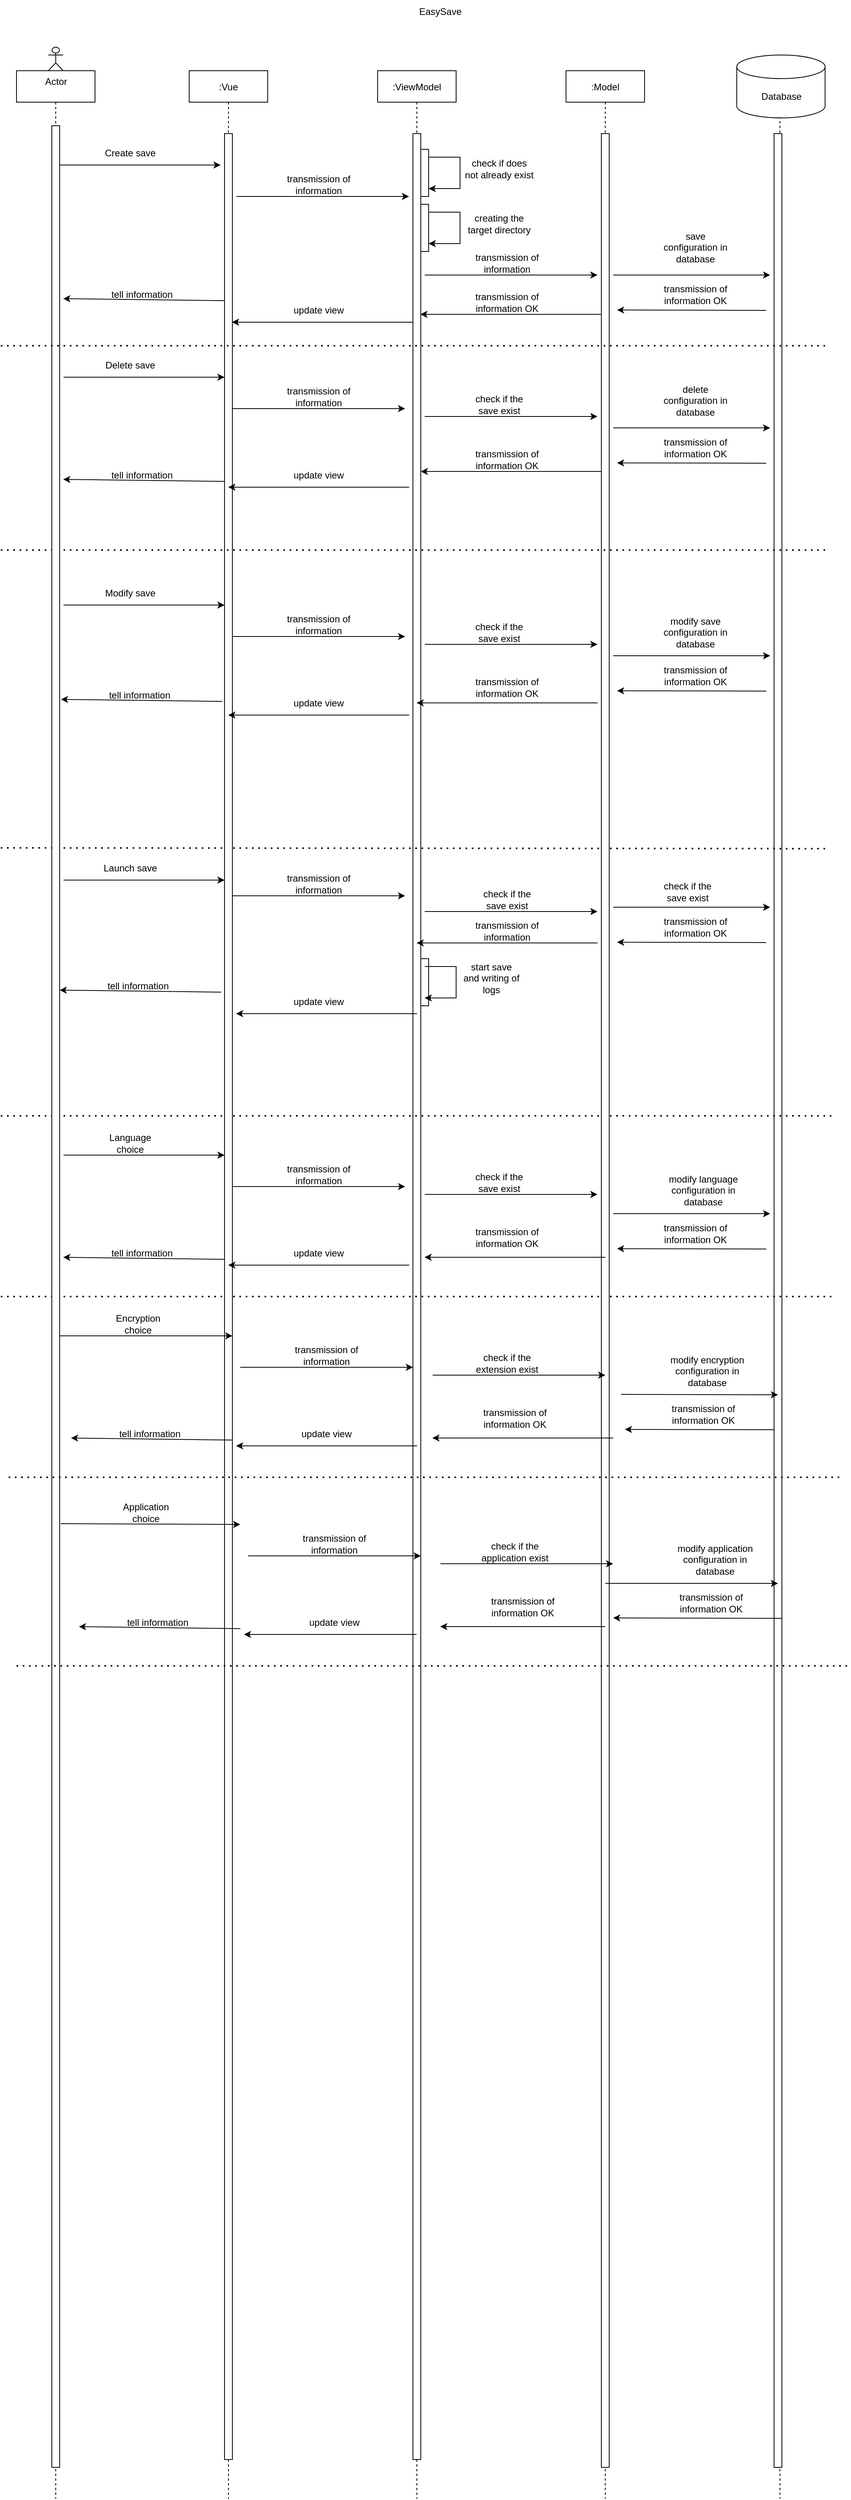 <mxfile version="20.8.20" type="device"><diagram id="kgpKYQtTHZ0yAKxKKP6v" name="Page-1"><mxGraphModel dx="1500" dy="786" grid="1" gridSize="10" guides="1" tooltips="1" connect="1" arrows="1" fold="1" page="1" pageScale="1" pageWidth="850" pageHeight="1100" math="0" shadow="0"><root><mxCell id="0"/><mxCell id="1" parent="0"/><mxCell id="Z0Hn2qun9wWRNrUqPYWH-11" value="Database" style="shape=umlLifeline;perimeter=lifelinePerimeter;container=1;collapsible=0;recursiveResize=0;rounded=0;shadow=0;strokeWidth=1;" parent="1" vertex="1"><mxGeometry x="1230" y="150" width="105" height="3090" as="geometry"/></mxCell><mxCell id="Z0Hn2qun9wWRNrUqPYWH-12" value="" style="points=[];perimeter=orthogonalPerimeter;rounded=0;shadow=0;strokeWidth=1;" parent="Z0Hn2qun9wWRNrUqPYWH-11" vertex="1"><mxGeometry x="45" y="80" width="10" height="2970" as="geometry"/></mxCell><mxCell id="Z0Hn2qun9wWRNrUqPYWH-18" value="" style="endArrow=classic;html=1;rounded=0;" parent="Z0Hn2qun9wWRNrUqPYWH-11" edge="1"><mxGeometry width="50" height="50" relative="1" as="geometry"><mxPoint x="35" y="305" as="sourcePoint"/><mxPoint x="-155" y="304.52" as="targetPoint"/></mxGeometry></mxCell><mxCell id="3nuBFxr9cyL0pnOWT2aG-1" value="" style="shape=umlLifeline;perimeter=lifelinePerimeter;container=0;collapsible=0;recursiveResize=0;rounded=0;shadow=0;strokeWidth=1;" parent="1" vertex="1"><mxGeometry x="310" y="150" width="100" height="3090" as="geometry"/></mxCell><mxCell id="3nuBFxr9cyL0pnOWT2aG-5" value=":ViewModel" style="shape=umlLifeline;perimeter=lifelinePerimeter;container=1;collapsible=0;recursiveResize=0;rounded=0;shadow=0;strokeWidth=1;" parent="1" vertex="1"><mxGeometry x="770" y="150" width="100" height="3090" as="geometry"/></mxCell><mxCell id="3nuBFxr9cyL0pnOWT2aG-6" value="" style="points=[];perimeter=orthogonalPerimeter;rounded=0;shadow=0;strokeWidth=1;" parent="3nuBFxr9cyL0pnOWT2aG-5" vertex="1"><mxGeometry x="45" y="80" width="10" height="2960" as="geometry"/></mxCell><mxCell id="XbtLSWXO-yl5TAppWpUB-16" value="" style="rounded=0;whiteSpace=wrap;html=1;" parent="3nuBFxr9cyL0pnOWT2aG-5" vertex="1"><mxGeometry x="55" y="100" width="10" height="60" as="geometry"/></mxCell><mxCell id="XbtLSWXO-yl5TAppWpUB-17" value="" style="endArrow=classic;html=1;rounded=0;" parent="3nuBFxr9cyL0pnOWT2aG-5" edge="1"><mxGeometry width="50" height="50" relative="1" as="geometry"><mxPoint x="65" y="110" as="sourcePoint"/><mxPoint x="65" y="150" as="targetPoint"/><Array as="points"><mxPoint x="105" y="110"/><mxPoint x="105" y="150"/></Array></mxGeometry></mxCell><mxCell id="XbtLSWXO-yl5TAppWpUB-52" value="" style="endArrow=classic;html=1;rounded=0;" parent="3nuBFxr9cyL0pnOWT2aG-5" edge="1"><mxGeometry width="50" height="50" relative="1" as="geometry"><mxPoint x="285.5" y="510" as="sourcePoint"/><mxPoint x="55" y="510" as="targetPoint"/></mxGeometry></mxCell><mxCell id="XbtLSWXO-yl5TAppWpUB-64" value="" style="rounded=0;whiteSpace=wrap;html=1;" parent="3nuBFxr9cyL0pnOWT2aG-5" vertex="1"><mxGeometry x="55" y="1130" width="10" height="60" as="geometry"/></mxCell><mxCell id="XbtLSWXO-yl5TAppWpUB-65" value="" style="endArrow=classic;html=1;rounded=0;" parent="3nuBFxr9cyL0pnOWT2aG-5" edge="1"><mxGeometry width="50" height="50" relative="1" as="geometry"><mxPoint x="60" y="1140" as="sourcePoint"/><mxPoint x="60" y="1180" as="targetPoint"/><Array as="points"><mxPoint x="100" y="1140"/><mxPoint x="100" y="1180"/></Array></mxGeometry></mxCell><mxCell id="XbtLSWXO-yl5TAppWpUB-40" value="" style="endArrow=classic;html=1;rounded=0;" parent="3nuBFxr9cyL0pnOWT2aG-5" edge="1"><mxGeometry width="50" height="50" relative="1" as="geometry"><mxPoint x="45" y="320" as="sourcePoint"/><mxPoint x="-185.5" y="320" as="targetPoint"/></mxGeometry></mxCell><mxCell id="rDN4XD3gBXTBEpnTDCH3-1" value="" style="rounded=0;whiteSpace=wrap;html=1;" parent="3nuBFxr9cyL0pnOWT2aG-5" vertex="1"><mxGeometry x="55" y="170" width="10" height="60" as="geometry"/></mxCell><mxCell id="rDN4XD3gBXTBEpnTDCH3-2" value="" style="endArrow=classic;html=1;rounded=0;" parent="3nuBFxr9cyL0pnOWT2aG-5" edge="1"><mxGeometry width="50" height="50" relative="1" as="geometry"><mxPoint x="65" y="180" as="sourcePoint"/><mxPoint x="65" y="220" as="targetPoint"/><Array as="points"><mxPoint x="105" y="180"/><mxPoint x="105" y="220"/></Array></mxGeometry></mxCell><mxCell id="rDN4XD3gBXTBEpnTDCH3-5" value="" style="endArrow=none;dashed=1;html=1;dashPattern=1 3;strokeWidth=2;rounded=0;" parent="3nuBFxr9cyL0pnOWT2aG-5" edge="1"><mxGeometry width="50" height="50" relative="1" as="geometry"><mxPoint x="-480" y="989" as="sourcePoint"/><mxPoint x="570" y="990" as="targetPoint"/></mxGeometry></mxCell><mxCell id="rDN4XD3gBXTBEpnTDCH3-19" value="" style="endArrow=none;dashed=1;html=1;dashPattern=1 3;strokeWidth=2;rounded=0;" parent="3nuBFxr9cyL0pnOWT2aG-5" edge="1"><mxGeometry width="50" height="50" relative="1" as="geometry"><mxPoint x="-480" y="1330" as="sourcePoint"/><mxPoint x="580" y="1330" as="targetPoint"/></mxGeometry></mxCell><mxCell id="mU1_vzqITH6LOEsRy5a9-1" value="" style="endArrow=none;dashed=1;html=1;dashPattern=1 3;strokeWidth=2;rounded=0;" edge="1" parent="3nuBFxr9cyL0pnOWT2aG-5"><mxGeometry width="50" height="50" relative="1" as="geometry"><mxPoint x="-480" y="1560" as="sourcePoint"/><mxPoint x="580" y="1560" as="targetPoint"/></mxGeometry></mxCell><mxCell id="XbtLSWXO-yl5TAppWpUB-1" value=":Model" style="shape=umlLifeline;perimeter=lifelinePerimeter;container=1;collapsible=0;recursiveResize=0;rounded=0;shadow=0;strokeWidth=1;" parent="1" vertex="1"><mxGeometry x="1010" y="150" width="100" height="3090" as="geometry"/></mxCell><mxCell id="XbtLSWXO-yl5TAppWpUB-2" value="" style="points=[];perimeter=orthogonalPerimeter;rounded=0;shadow=0;strokeWidth=1;" parent="XbtLSWXO-yl5TAppWpUB-1" vertex="1"><mxGeometry x="45" y="80" width="10" height="2970" as="geometry"/></mxCell><mxCell id="XbtLSWXO-yl5TAppWpUB-5" value=":Vue" style="shape=umlLifeline;perimeter=lifelinePerimeter;container=1;collapsible=0;recursiveResize=0;rounded=0;shadow=0;strokeWidth=1;" parent="1" vertex="1"><mxGeometry x="530" y="150" width="100" height="3090" as="geometry"/></mxCell><mxCell id="XbtLSWXO-yl5TAppWpUB-6" value="" style="points=[];perimeter=orthogonalPerimeter;rounded=0;shadow=0;strokeWidth=1;" parent="XbtLSWXO-yl5TAppWpUB-5" vertex="1"><mxGeometry x="45" y="80" width="10" height="2960" as="geometry"/></mxCell><mxCell id="XbtLSWXO-yl5TAppWpUB-10" value="Create save" style="text;html=1;strokeColor=none;fillColor=none;align=center;verticalAlign=middle;whiteSpace=wrap;rounded=0;" parent="1" vertex="1"><mxGeometry x="410" y="240" width="90" height="30" as="geometry"/></mxCell><mxCell id="XbtLSWXO-yl5TAppWpUB-11" value="" style="endArrow=classic;html=1;rounded=0;" parent="1" edge="1"><mxGeometry width="50" height="50" relative="1" as="geometry"><mxPoint x="590" y="310" as="sourcePoint"/><mxPoint x="810" y="310" as="targetPoint"/></mxGeometry></mxCell><mxCell id="XbtLSWXO-yl5TAppWpUB-12" value="transmission of information" style="text;html=1;strokeColor=none;fillColor=none;align=center;verticalAlign=middle;whiteSpace=wrap;rounded=0;" parent="1" vertex="1"><mxGeometry x="650" y="280" width="90" height="30" as="geometry"/></mxCell><mxCell id="XbtLSWXO-yl5TAppWpUB-18" value="creating the target directory" style="text;html=1;strokeColor=none;fillColor=none;align=center;verticalAlign=middle;whiteSpace=wrap;rounded=0;" parent="1" vertex="1"><mxGeometry x="880" y="330" width="90" height="30" as="geometry"/></mxCell><mxCell id="XbtLSWXO-yl5TAppWpUB-19" value="" style="endArrow=classic;html=1;rounded=0;" parent="1" edge="1"><mxGeometry width="50" height="50" relative="1" as="geometry"><mxPoint x="830" y="410" as="sourcePoint"/><mxPoint x="1050" y="410" as="targetPoint"/></mxGeometry></mxCell><mxCell id="XbtLSWXO-yl5TAppWpUB-20" value="transmission of information" style="text;html=1;strokeColor=none;fillColor=none;align=center;verticalAlign=middle;whiteSpace=wrap;rounded=0;" parent="1" vertex="1"><mxGeometry x="890" y="380" width="90" height="30" as="geometry"/></mxCell><mxCell id="XbtLSWXO-yl5TAppWpUB-26" value="save configuration in database" style="text;html=1;strokeColor=none;fillColor=none;align=center;verticalAlign=middle;whiteSpace=wrap;rounded=0;" parent="1" vertex="1"><mxGeometry x="1130" y="360" width="90" height="30" as="geometry"/></mxCell><mxCell id="XbtLSWXO-yl5TAppWpUB-27" value="" style="endArrow=classic;html=1;rounded=0;" parent="1" edge="1"><mxGeometry width="50" height="50" relative="1" as="geometry"><mxPoint x="370" y="540" as="sourcePoint"/><mxPoint x="575" y="540" as="targetPoint"/></mxGeometry></mxCell><mxCell id="XbtLSWXO-yl5TAppWpUB-28" value="Delete save" style="text;html=1;strokeColor=none;fillColor=none;align=center;verticalAlign=middle;whiteSpace=wrap;rounded=0;" parent="1" vertex="1"><mxGeometry x="410" y="510" width="90" height="30" as="geometry"/></mxCell><mxCell id="XbtLSWXO-yl5TAppWpUB-32" value="EasySave" style="text;html=1;strokeColor=none;fillColor=none;align=center;verticalAlign=middle;whiteSpace=wrap;rounded=0;" parent="1" vertex="1"><mxGeometry x="820" y="60" width="60" height="30" as="geometry"/></mxCell><mxCell id="XbtLSWXO-yl5TAppWpUB-34" value="" style="endArrow=classic;html=1;rounded=0;" parent="1" edge="1"><mxGeometry width="50" height="50" relative="1" as="geometry"><mxPoint x="585" y="580" as="sourcePoint"/><mxPoint x="805" y="580" as="targetPoint"/></mxGeometry></mxCell><mxCell id="XbtLSWXO-yl5TAppWpUB-35" value="transmission of information" style="text;html=1;strokeColor=none;fillColor=none;align=center;verticalAlign=middle;whiteSpace=wrap;rounded=0;" parent="1" vertex="1"><mxGeometry x="650" y="550" width="90" height="30" as="geometry"/></mxCell><mxCell id="XbtLSWXO-yl5TAppWpUB-39" value="transmission of information OK" style="text;html=1;strokeColor=none;fillColor=none;align=center;verticalAlign=middle;whiteSpace=wrap;rounded=0;" parent="1" vertex="1"><mxGeometry x="890" y="430" width="90" height="30" as="geometry"/></mxCell><mxCell id="XbtLSWXO-yl5TAppWpUB-41" value="update view" style="text;html=1;strokeColor=none;fillColor=none;align=center;verticalAlign=middle;whiteSpace=wrap;rounded=0;" parent="1" vertex="1"><mxGeometry x="650" y="440" width="90" height="30" as="geometry"/></mxCell><mxCell id="XbtLSWXO-yl5TAppWpUB-47" value="check if the save exist" style="text;html=1;strokeColor=none;fillColor=none;align=center;verticalAlign=middle;whiteSpace=wrap;rounded=0;" parent="1" vertex="1"><mxGeometry x="880" y="560" width="90" height="30" as="geometry"/></mxCell><mxCell id="XbtLSWXO-yl5TAppWpUB-48" value="" style="endArrow=classic;html=1;rounded=0;" parent="1" edge="1"><mxGeometry width="50" height="50" relative="1" as="geometry"><mxPoint x="830" y="590" as="sourcePoint"/><mxPoint x="1050" y="590" as="targetPoint"/></mxGeometry></mxCell><mxCell id="XbtLSWXO-yl5TAppWpUB-53" value="transmission of information OK" style="text;html=1;strokeColor=none;fillColor=none;align=center;verticalAlign=middle;whiteSpace=wrap;rounded=0;" parent="1" vertex="1"><mxGeometry x="890" y="630" width="90" height="30" as="geometry"/></mxCell><mxCell id="XbtLSWXO-yl5TAppWpUB-54" value="" style="endArrow=classic;html=1;rounded=0;" parent="1" edge="1"><mxGeometry width="50" height="50" relative="1" as="geometry"><mxPoint x="810.25" y="680" as="sourcePoint"/><mxPoint x="579.75" y="680" as="targetPoint"/></mxGeometry></mxCell><mxCell id="XbtLSWXO-yl5TAppWpUB-55" value="update view" style="text;html=1;strokeColor=none;fillColor=none;align=center;verticalAlign=middle;whiteSpace=wrap;rounded=0;" parent="1" vertex="1"><mxGeometry x="650" y="650" width="90" height="30" as="geometry"/></mxCell><mxCell id="XbtLSWXO-yl5TAppWpUB-56" value="" style="endArrow=classic;html=1;rounded=0;" parent="1" edge="1"><mxGeometry width="50" height="50" relative="1" as="geometry"><mxPoint x="370" y="1180" as="sourcePoint"/><mxPoint x="575" y="1180" as="targetPoint"/></mxGeometry></mxCell><mxCell id="XbtLSWXO-yl5TAppWpUB-57" value="Launch save" style="text;html=1;strokeColor=none;fillColor=none;align=center;verticalAlign=middle;whiteSpace=wrap;rounded=0;" parent="1" vertex="1"><mxGeometry x="410" y="1150" width="90" height="30" as="geometry"/></mxCell><mxCell id="XbtLSWXO-yl5TAppWpUB-58" value="" style="endArrow=classic;html=1;rounded=0;" parent="1" edge="1"><mxGeometry width="50" height="50" relative="1" as="geometry"><mxPoint x="585" y="1200" as="sourcePoint"/><mxPoint x="805" y="1200" as="targetPoint"/></mxGeometry></mxCell><mxCell id="XbtLSWXO-yl5TAppWpUB-59" value="transmission of information" style="text;html=1;strokeColor=none;fillColor=none;align=center;verticalAlign=middle;whiteSpace=wrap;rounded=0;" parent="1" vertex="1"><mxGeometry x="650" y="1170" width="90" height="30" as="geometry"/></mxCell><mxCell id="XbtLSWXO-yl5TAppWpUB-60" value="" style="endArrow=classic;html=1;rounded=0;" parent="1" edge="1"><mxGeometry width="50" height="50" relative="1" as="geometry"><mxPoint x="830" y="1220" as="sourcePoint"/><mxPoint x="1050" y="1220" as="targetPoint"/></mxGeometry></mxCell><mxCell id="XbtLSWXO-yl5TAppWpUB-61" value="check if the save exist" style="text;html=1;strokeColor=none;fillColor=none;align=center;verticalAlign=middle;whiteSpace=wrap;rounded=0;" parent="1" vertex="1"><mxGeometry x="890" y="1190" width="90" height="30" as="geometry"/></mxCell><mxCell id="XbtLSWXO-yl5TAppWpUB-62" value="" style="endArrow=classic;html=1;rounded=0;" parent="1" edge="1"><mxGeometry width="50" height="50" relative="1" as="geometry"><mxPoint x="1050.25" y="1260" as="sourcePoint"/><mxPoint x="819.75" y="1260" as="targetPoint"/></mxGeometry></mxCell><mxCell id="XbtLSWXO-yl5TAppWpUB-63" value="transmission of information" style="text;html=1;strokeColor=none;fillColor=none;align=center;verticalAlign=middle;whiteSpace=wrap;rounded=0;" parent="1" vertex="1"><mxGeometry x="890" y="1230" width="90" height="30" as="geometry"/></mxCell><mxCell id="XbtLSWXO-yl5TAppWpUB-66" value="start save and&amp;nbsp;writing of logs" style="text;html=1;strokeColor=none;fillColor=none;align=center;verticalAlign=middle;whiteSpace=wrap;rounded=0;" parent="1" vertex="1"><mxGeometry x="870" y="1290" width="90" height="30" as="geometry"/></mxCell><mxCell id="XbtLSWXO-yl5TAppWpUB-67" value="" style="endArrow=classic;html=1;rounded=0;" parent="1" edge="1"><mxGeometry width="50" height="50" relative="1" as="geometry"><mxPoint x="820.25" y="1350" as="sourcePoint"/><mxPoint x="589.75" y="1350" as="targetPoint"/></mxGeometry></mxCell><mxCell id="XbtLSWXO-yl5TAppWpUB-68" value="update view" style="text;html=1;strokeColor=none;fillColor=none;align=center;verticalAlign=middle;whiteSpace=wrap;rounded=0;" parent="1" vertex="1"><mxGeometry x="650" y="1320" width="90" height="30" as="geometry"/></mxCell><mxCell id="XbtLSWXO-yl5TAppWpUB-36" value="check if does not already exist" style="text;html=1;strokeColor=none;fillColor=none;align=center;verticalAlign=middle;whiteSpace=wrap;rounded=0;" parent="1" vertex="1"><mxGeometry x="880" y="260" width="90" height="30" as="geometry"/></mxCell><mxCell id="XbtLSWXO-yl5TAppWpUB-38" value="" style="endArrow=classic;html=1;rounded=0;" parent="1" edge="1"><mxGeometry width="50" height="50" relative="1" as="geometry"><mxPoint x="1055" y="460" as="sourcePoint"/><mxPoint x="824.5" y="460" as="targetPoint"/></mxGeometry></mxCell><mxCell id="rDN4XD3gBXTBEpnTDCH3-4" value="" style="endArrow=none;dashed=1;html=1;dashPattern=1 3;strokeWidth=2;rounded=0;" parent="1" edge="1"><mxGeometry width="50" height="50" relative="1" as="geometry"><mxPoint x="290" y="760" as="sourcePoint"/><mxPoint x="1340" y="760" as="targetPoint"/></mxGeometry></mxCell><mxCell id="rDN4XD3gBXTBEpnTDCH3-8" value="" style="endArrow=classic;html=1;rounded=0;" parent="1" edge="1"><mxGeometry width="50" height="50" relative="1" as="geometry"><mxPoint x="370" y="830" as="sourcePoint"/><mxPoint x="575" y="830" as="targetPoint"/></mxGeometry></mxCell><mxCell id="rDN4XD3gBXTBEpnTDCH3-9" value="Modify save" style="text;html=1;strokeColor=none;fillColor=none;align=center;verticalAlign=middle;whiteSpace=wrap;rounded=0;" parent="1" vertex="1"><mxGeometry x="410" y="800" width="90" height="30" as="geometry"/></mxCell><mxCell id="rDN4XD3gBXTBEpnTDCH3-10" value="" style="endArrow=classic;html=1;rounded=0;" parent="1" edge="1"><mxGeometry width="50" height="50" relative="1" as="geometry"><mxPoint x="585" y="870" as="sourcePoint"/><mxPoint x="805" y="870" as="targetPoint"/></mxGeometry></mxCell><mxCell id="rDN4XD3gBXTBEpnTDCH3-11" value="transmission of information" style="text;html=1;strokeColor=none;fillColor=none;align=center;verticalAlign=middle;whiteSpace=wrap;rounded=0;" parent="1" vertex="1"><mxGeometry x="650" y="840" width="90" height="30" as="geometry"/></mxCell><mxCell id="rDN4XD3gBXTBEpnTDCH3-12" value="check if the save exist" style="text;html=1;strokeColor=none;fillColor=none;align=center;verticalAlign=middle;whiteSpace=wrap;rounded=0;" parent="1" vertex="1"><mxGeometry x="880" y="850" width="90" height="30" as="geometry"/></mxCell><mxCell id="rDN4XD3gBXTBEpnTDCH3-13" value="" style="endArrow=classic;html=1;rounded=0;" parent="1" edge="1"><mxGeometry width="50" height="50" relative="1" as="geometry"><mxPoint x="830" y="880" as="sourcePoint"/><mxPoint x="1050" y="880" as="targetPoint"/></mxGeometry></mxCell><mxCell id="rDN4XD3gBXTBEpnTDCH3-14" value="modify save configuration in database" style="text;html=1;strokeColor=none;fillColor=none;align=center;verticalAlign=middle;whiteSpace=wrap;rounded=0;" parent="1" vertex="1"><mxGeometry x="1130" y="850" width="90" height="30" as="geometry"/></mxCell><mxCell id="rDN4XD3gBXTBEpnTDCH3-15" value="transmission of information OK" style="text;html=1;strokeColor=none;fillColor=none;align=center;verticalAlign=middle;whiteSpace=wrap;rounded=0;" parent="1" vertex="1"><mxGeometry x="890" y="920" width="90" height="30" as="geometry"/></mxCell><mxCell id="rDN4XD3gBXTBEpnTDCH3-16" value="" style="endArrow=classic;html=1;rounded=0;" parent="1" edge="1"><mxGeometry width="50" height="50" relative="1" as="geometry"><mxPoint x="810.25" y="970" as="sourcePoint"/><mxPoint x="579.75" y="970" as="targetPoint"/></mxGeometry></mxCell><mxCell id="rDN4XD3gBXTBEpnTDCH3-17" value="update view" style="text;html=1;strokeColor=none;fillColor=none;align=center;verticalAlign=middle;whiteSpace=wrap;rounded=0;" parent="1" vertex="1"><mxGeometry x="650" y="940" width="90" height="30" as="geometry"/></mxCell><mxCell id="rDN4XD3gBXTBEpnTDCH3-18" value="" style="endArrow=classic;html=1;rounded=0;" parent="1" edge="1"><mxGeometry width="50" height="50" relative="1" as="geometry"><mxPoint x="1050.25" y="954.5" as="sourcePoint"/><mxPoint x="819.75" y="954.5" as="targetPoint"/></mxGeometry></mxCell><mxCell id="rDN4XD3gBXTBEpnTDCH3-22" value="" style="endArrow=classic;html=1;rounded=0;" parent="1" edge="1"><mxGeometry width="50" height="50" relative="1" as="geometry"><mxPoint x="370" y="1530" as="sourcePoint"/><mxPoint x="575" y="1530" as="targetPoint"/></mxGeometry></mxCell><mxCell id="rDN4XD3gBXTBEpnTDCH3-23" value="Language choice" style="text;html=1;strokeColor=none;fillColor=none;align=center;verticalAlign=middle;whiteSpace=wrap;rounded=0;" parent="1" vertex="1"><mxGeometry x="410" y="1500" width="90" height="30" as="geometry"/></mxCell><mxCell id="rDN4XD3gBXTBEpnTDCH3-24" value="" style="endArrow=classic;html=1;rounded=0;" parent="1" edge="1"><mxGeometry width="50" height="50" relative="1" as="geometry"><mxPoint x="585" y="1570" as="sourcePoint"/><mxPoint x="805" y="1570" as="targetPoint"/></mxGeometry></mxCell><mxCell id="rDN4XD3gBXTBEpnTDCH3-25" value="transmission of information" style="text;html=1;strokeColor=none;fillColor=none;align=center;verticalAlign=middle;whiteSpace=wrap;rounded=0;" parent="1" vertex="1"><mxGeometry x="650" y="1540" width="90" height="30" as="geometry"/></mxCell><mxCell id="rDN4XD3gBXTBEpnTDCH3-26" value="check if the save exist" style="text;html=1;strokeColor=none;fillColor=none;align=center;verticalAlign=middle;whiteSpace=wrap;rounded=0;" parent="1" vertex="1"><mxGeometry x="880" y="1550" width="90" height="30" as="geometry"/></mxCell><mxCell id="rDN4XD3gBXTBEpnTDCH3-27" value="" style="endArrow=classic;html=1;rounded=0;" parent="1" edge="1"><mxGeometry width="50" height="50" relative="1" as="geometry"><mxPoint x="830" y="1580" as="sourcePoint"/><mxPoint x="1050" y="1580" as="targetPoint"/></mxGeometry></mxCell><mxCell id="rDN4XD3gBXTBEpnTDCH3-29" value="transmission of information OK" style="text;html=1;strokeColor=none;fillColor=none;align=center;verticalAlign=middle;whiteSpace=wrap;rounded=0;" parent="1" vertex="1"><mxGeometry x="890" y="1620" width="90" height="30" as="geometry"/></mxCell><mxCell id="rDN4XD3gBXTBEpnTDCH3-30" value="" style="endArrow=classic;html=1;rounded=0;" parent="1" edge="1"><mxGeometry width="50" height="50" relative="1" as="geometry"><mxPoint x="810.25" y="1670" as="sourcePoint"/><mxPoint x="579.75" y="1670" as="targetPoint"/></mxGeometry></mxCell><mxCell id="rDN4XD3gBXTBEpnTDCH3-31" value="update view" style="text;html=1;strokeColor=none;fillColor=none;align=center;verticalAlign=middle;whiteSpace=wrap;rounded=0;" parent="1" vertex="1"><mxGeometry x="650" y="1640" width="90" height="30" as="geometry"/></mxCell><mxCell id="rDN4XD3gBXTBEpnTDCH3-32" value="" style="endArrow=classic;html=1;rounded=0;" parent="1" edge="1"><mxGeometry width="50" height="50" relative="1" as="geometry"><mxPoint x="1060.25" y="1660" as="sourcePoint"/><mxPoint x="829.75" y="1660" as="targetPoint"/></mxGeometry></mxCell><mxCell id="qv0AoL4OW34JSKGAnCoW-2" value="tell information" style="text;html=1;strokeColor=none;fillColor=none;align=center;verticalAlign=middle;whiteSpace=wrap;rounded=0;" parent="1" vertex="1"><mxGeometry x="424.5" y="420" width="90" height="30" as="geometry"/></mxCell><mxCell id="3nuBFxr9cyL0pnOWT2aG-2" value="" style="points=[];perimeter=orthogonalPerimeter;rounded=0;shadow=0;strokeWidth=1;" parent="1" vertex="1"><mxGeometry x="355" y="220" width="10" height="2980" as="geometry"/></mxCell><mxCell id="XbtLSWXO-yl5TAppWpUB-9" value="" style="endArrow=classic;html=1;rounded=0;" parent="1" edge="1"><mxGeometry width="50" height="50" relative="1" as="geometry"><mxPoint x="365" y="270" as="sourcePoint"/><mxPoint x="570" y="270" as="targetPoint"/></mxGeometry></mxCell><mxCell id="qv0AoL4OW34JSKGAnCoW-1" value="" style="endArrow=classic;html=1;rounded=0;exitX=-0.424;exitY=0.044;exitDx=0;exitDy=0;exitPerimeter=0;" parent="1" edge="1"><mxGeometry width="50" height="50" relative="1" as="geometry"><mxPoint x="575.26" y="442.6" as="sourcePoint"/><mxPoint x="369.5" y="440" as="targetPoint"/></mxGeometry></mxCell><mxCell id="qv0AoL4OW34JSKGAnCoW-4" value="Actor" style="shape=umlActor;verticalLabelPosition=bottom;verticalAlign=top;html=1;outlineConnect=0;" parent="1" vertex="1"><mxGeometry x="350.5" y="120" width="19" height="30" as="geometry"/></mxCell><mxCell id="Z0Hn2qun9wWRNrUqPYWH-3" value="tell information" style="text;html=1;strokeColor=none;fillColor=none;align=center;verticalAlign=middle;whiteSpace=wrap;rounded=0;" parent="1" vertex="1"><mxGeometry x="421.62" y="930" width="90" height="30" as="geometry"/></mxCell><mxCell id="Z0Hn2qun9wWRNrUqPYWH-4" value="" style="endArrow=classic;html=1;rounded=0;exitX=-0.424;exitY=0.044;exitDx=0;exitDy=0;exitPerimeter=0;" parent="1" edge="1"><mxGeometry width="50" height="50" relative="1" as="geometry"><mxPoint x="572.38" y="952.6" as="sourcePoint"/><mxPoint x="366.62" y="950" as="targetPoint"/></mxGeometry></mxCell><mxCell id="Z0Hn2qun9wWRNrUqPYWH-5" value="tell information" style="text;html=1;strokeColor=none;fillColor=none;align=center;verticalAlign=middle;whiteSpace=wrap;rounded=0;" parent="1" vertex="1"><mxGeometry x="424.5" y="650" width="90" height="30" as="geometry"/></mxCell><mxCell id="Z0Hn2qun9wWRNrUqPYWH-6" value="" style="endArrow=classic;html=1;rounded=0;exitX=-0.424;exitY=0.044;exitDx=0;exitDy=0;exitPerimeter=0;" parent="1" edge="1"><mxGeometry width="50" height="50" relative="1" as="geometry"><mxPoint x="575.26" y="672.6" as="sourcePoint"/><mxPoint x="369.5" y="670" as="targetPoint"/></mxGeometry></mxCell><mxCell id="Z0Hn2qun9wWRNrUqPYWH-7" value="tell information" style="text;html=1;strokeColor=none;fillColor=none;align=center;verticalAlign=middle;whiteSpace=wrap;rounded=0;" parent="1" vertex="1"><mxGeometry x="420" y="1300" width="90" height="30" as="geometry"/></mxCell><mxCell id="Z0Hn2qun9wWRNrUqPYWH-8" value="" style="endArrow=classic;html=1;rounded=0;exitX=-0.424;exitY=0.044;exitDx=0;exitDy=0;exitPerimeter=0;" parent="1" edge="1"><mxGeometry width="50" height="50" relative="1" as="geometry"><mxPoint x="570.76" y="1322.6" as="sourcePoint"/><mxPoint x="365" y="1320" as="targetPoint"/></mxGeometry></mxCell><mxCell id="Z0Hn2qun9wWRNrUqPYWH-9" value="tell information" style="text;html=1;strokeColor=none;fillColor=none;align=center;verticalAlign=middle;whiteSpace=wrap;rounded=0;" parent="1" vertex="1"><mxGeometry x="424.5" y="1640" width="90" height="30" as="geometry"/></mxCell><mxCell id="Z0Hn2qun9wWRNrUqPYWH-10" value="" style="endArrow=classic;html=1;rounded=0;exitX=-0.424;exitY=0.044;exitDx=0;exitDy=0;exitPerimeter=0;" parent="1" edge="1"><mxGeometry width="50" height="50" relative="1" as="geometry"><mxPoint x="575.26" y="1662.6" as="sourcePoint"/><mxPoint x="369.5" y="1660" as="targetPoint"/></mxGeometry></mxCell><mxCell id="Z0Hn2qun9wWRNrUqPYWH-17" value="" style="endArrow=classic;html=1;rounded=0;" parent="1" edge="1"><mxGeometry width="50" height="50" relative="1" as="geometry"><mxPoint x="1070" y="410" as="sourcePoint"/><mxPoint x="1270" y="410" as="targetPoint"/></mxGeometry></mxCell><mxCell id="Z0Hn2qun9wWRNrUqPYWH-19" value="transmission of information OK" style="text;html=1;strokeColor=none;fillColor=none;align=center;verticalAlign=middle;whiteSpace=wrap;rounded=0;" parent="1" vertex="1"><mxGeometry x="1130" y="420" width="90" height="30" as="geometry"/></mxCell><mxCell id="rDN4XD3gBXTBEpnTDCH3-3" value="" style="endArrow=none;dashed=1;html=1;dashPattern=1 3;strokeWidth=2;rounded=0;" parent="1" edge="1"><mxGeometry width="50" height="50" relative="1" as="geometry"><mxPoint x="290" y="500" as="sourcePoint"/><mxPoint x="1340" y="500" as="targetPoint"/></mxGeometry></mxCell><mxCell id="Z0Hn2qun9wWRNrUqPYWH-20" value="Database" style="shape=cylinder3;whiteSpace=wrap;html=1;boundedLbl=1;backgroundOutline=1;size=15;" parent="1" vertex="1"><mxGeometry x="1227.5" y="130" width="112.5" height="80" as="geometry"/></mxCell><mxCell id="Z0Hn2qun9wWRNrUqPYWH-21" value="" style="endArrow=classic;html=1;rounded=0;" parent="1" edge="1"><mxGeometry width="50" height="50" relative="1" as="geometry"><mxPoint x="1265" y="649.53" as="sourcePoint"/><mxPoint x="1075" y="649.05" as="targetPoint"/></mxGeometry></mxCell><mxCell id="Z0Hn2qun9wWRNrUqPYWH-22" value="delete configuration in database" style="text;html=1;strokeColor=none;fillColor=none;align=center;verticalAlign=middle;whiteSpace=wrap;rounded=0;" parent="1" vertex="1"><mxGeometry x="1130" y="554.53" width="90" height="30" as="geometry"/></mxCell><mxCell id="Z0Hn2qun9wWRNrUqPYWH-23" value="" style="endArrow=classic;html=1;rounded=0;" parent="1" edge="1"><mxGeometry width="50" height="50" relative="1" as="geometry"><mxPoint x="1070" y="604.53" as="sourcePoint"/><mxPoint x="1270" y="604.53" as="targetPoint"/></mxGeometry></mxCell><mxCell id="Z0Hn2qun9wWRNrUqPYWH-24" value="transmission of information OK" style="text;html=1;strokeColor=none;fillColor=none;align=center;verticalAlign=middle;whiteSpace=wrap;rounded=0;" parent="1" vertex="1"><mxGeometry x="1130" y="614.53" width="90" height="30" as="geometry"/></mxCell><mxCell id="Z0Hn2qun9wWRNrUqPYWH-25" value="" style="endArrow=classic;html=1;rounded=0;" parent="1" edge="1"><mxGeometry width="50" height="50" relative="1" as="geometry"><mxPoint x="1265" y="939.53" as="sourcePoint"/><mxPoint x="1075" y="939.05" as="targetPoint"/></mxGeometry></mxCell><mxCell id="Z0Hn2qun9wWRNrUqPYWH-27" value="" style="endArrow=classic;html=1;rounded=0;" parent="1" edge="1"><mxGeometry width="50" height="50" relative="1" as="geometry"><mxPoint x="1070" y="894.53" as="sourcePoint"/><mxPoint x="1270" y="894.53" as="targetPoint"/></mxGeometry></mxCell><mxCell id="Z0Hn2qun9wWRNrUqPYWH-28" value="transmission of information OK" style="text;html=1;strokeColor=none;fillColor=none;align=center;verticalAlign=middle;whiteSpace=wrap;rounded=0;" parent="1" vertex="1"><mxGeometry x="1130" y="904.53" width="90" height="30" as="geometry"/></mxCell><mxCell id="Z0Hn2qun9wWRNrUqPYWH-29" value="" style="endArrow=classic;html=1;rounded=0;" parent="1" edge="1"><mxGeometry width="50" height="50" relative="1" as="geometry"><mxPoint x="1265" y="1259.53" as="sourcePoint"/><mxPoint x="1075" y="1259.05" as="targetPoint"/></mxGeometry></mxCell><mxCell id="Z0Hn2qun9wWRNrUqPYWH-30" value="check if the save exist" style="text;html=1;strokeColor=none;fillColor=none;align=center;verticalAlign=middle;whiteSpace=wrap;rounded=0;" parent="1" vertex="1"><mxGeometry x="1120" y="1180" width="90" height="30" as="geometry"/></mxCell><mxCell id="Z0Hn2qun9wWRNrUqPYWH-31" value="" style="endArrow=classic;html=1;rounded=0;" parent="1" edge="1"><mxGeometry width="50" height="50" relative="1" as="geometry"><mxPoint x="1070" y="1214.53" as="sourcePoint"/><mxPoint x="1270" y="1214.53" as="targetPoint"/></mxGeometry></mxCell><mxCell id="Z0Hn2qun9wWRNrUqPYWH-32" value="transmission of information OK" style="text;html=1;strokeColor=none;fillColor=none;align=center;verticalAlign=middle;whiteSpace=wrap;rounded=0;" parent="1" vertex="1"><mxGeometry x="1130" y="1224.53" width="90" height="30" as="geometry"/></mxCell><mxCell id="Z0Hn2qun9wWRNrUqPYWH-34" value="modify language configuration in database" style="text;html=1;strokeColor=none;fillColor=none;align=center;verticalAlign=middle;whiteSpace=wrap;rounded=0;" parent="1" vertex="1"><mxGeometry x="1130" y="1560" width="110" height="30" as="geometry"/></mxCell><mxCell id="Z0Hn2qun9wWRNrUqPYWH-35" value="" style="endArrow=classic;html=1;rounded=0;" parent="1" edge="1"><mxGeometry width="50" height="50" relative="1" as="geometry"><mxPoint x="1265" y="1649.53" as="sourcePoint"/><mxPoint x="1075" y="1649.05" as="targetPoint"/></mxGeometry></mxCell><mxCell id="Z0Hn2qun9wWRNrUqPYWH-36" value="" style="endArrow=classic;html=1;rounded=0;" parent="1" edge="1"><mxGeometry width="50" height="50" relative="1" as="geometry"><mxPoint x="1070" y="1604.53" as="sourcePoint"/><mxPoint x="1270" y="1604.53" as="targetPoint"/></mxGeometry></mxCell><mxCell id="Z0Hn2qun9wWRNrUqPYWH-37" value="transmission of information OK" style="text;html=1;strokeColor=none;fillColor=none;align=center;verticalAlign=middle;whiteSpace=wrap;rounded=0;" parent="1" vertex="1"><mxGeometry x="1130" y="1614.53" width="90" height="30" as="geometry"/></mxCell><mxCell id="mU1_vzqITH6LOEsRy5a9-2" value="" style="endArrow=none;dashed=1;html=1;dashPattern=1 3;strokeWidth=2;rounded=0;" edge="1" parent="1"><mxGeometry width="50" height="50" relative="1" as="geometry"><mxPoint x="300" y="1940" as="sourcePoint"/><mxPoint x="1360" y="1940" as="targetPoint"/></mxGeometry></mxCell><mxCell id="mU1_vzqITH6LOEsRy5a9-3" value="" style="endArrow=classic;html=1;rounded=0;" edge="1" parent="1" source="3nuBFxr9cyL0pnOWT2aG-2"><mxGeometry width="50" height="50" relative="1" as="geometry"><mxPoint x="380" y="1760" as="sourcePoint"/><mxPoint x="585" y="1760" as="targetPoint"/></mxGeometry></mxCell><mxCell id="mU1_vzqITH6LOEsRy5a9-4" value="Encryption choice" style="text;html=1;strokeColor=none;fillColor=none;align=center;verticalAlign=middle;whiteSpace=wrap;rounded=0;" vertex="1" parent="1"><mxGeometry x="420" y="1730" width="90" height="30" as="geometry"/></mxCell><mxCell id="mU1_vzqITH6LOEsRy5a9-5" value="" style="endArrow=classic;html=1;rounded=0;" edge="1" parent="1"><mxGeometry width="50" height="50" relative="1" as="geometry"><mxPoint x="595" y="1800" as="sourcePoint"/><mxPoint x="815" y="1800" as="targetPoint"/></mxGeometry></mxCell><mxCell id="mU1_vzqITH6LOEsRy5a9-6" value="transmission of information" style="text;html=1;strokeColor=none;fillColor=none;align=center;verticalAlign=middle;whiteSpace=wrap;rounded=0;" vertex="1" parent="1"><mxGeometry x="660" y="1770" width="90" height="30" as="geometry"/></mxCell><mxCell id="mU1_vzqITH6LOEsRy5a9-7" value="check if the extension exist" style="text;html=1;strokeColor=none;fillColor=none;align=center;verticalAlign=middle;whiteSpace=wrap;rounded=0;" vertex="1" parent="1"><mxGeometry x="890" y="1780" width="90" height="30" as="geometry"/></mxCell><mxCell id="mU1_vzqITH6LOEsRy5a9-8" value="" style="endArrow=classic;html=1;rounded=0;" edge="1" parent="1"><mxGeometry width="50" height="50" relative="1" as="geometry"><mxPoint x="840" y="1810" as="sourcePoint"/><mxPoint x="1060" y="1810" as="targetPoint"/></mxGeometry></mxCell><mxCell id="mU1_vzqITH6LOEsRy5a9-9" value="transmission of information OK" style="text;html=1;strokeColor=none;fillColor=none;align=center;verticalAlign=middle;whiteSpace=wrap;rounded=0;" vertex="1" parent="1"><mxGeometry x="900" y="1850" width="90" height="30" as="geometry"/></mxCell><mxCell id="mU1_vzqITH6LOEsRy5a9-10" value="" style="endArrow=classic;html=1;rounded=0;" edge="1" parent="1"><mxGeometry width="50" height="50" relative="1" as="geometry"><mxPoint x="820.25" y="1900" as="sourcePoint"/><mxPoint x="589.75" y="1900" as="targetPoint"/></mxGeometry></mxCell><mxCell id="mU1_vzqITH6LOEsRy5a9-11" value="update view" style="text;html=1;strokeColor=none;fillColor=none;align=center;verticalAlign=middle;whiteSpace=wrap;rounded=0;" vertex="1" parent="1"><mxGeometry x="660" y="1870" width="90" height="30" as="geometry"/></mxCell><mxCell id="mU1_vzqITH6LOEsRy5a9-12" value="" style="endArrow=classic;html=1;rounded=0;" edge="1" parent="1"><mxGeometry width="50" height="50" relative="1" as="geometry"><mxPoint x="1070.25" y="1890" as="sourcePoint"/><mxPoint x="839.75" y="1890" as="targetPoint"/></mxGeometry></mxCell><mxCell id="mU1_vzqITH6LOEsRy5a9-13" value="tell information" style="text;html=1;strokeColor=none;fillColor=none;align=center;verticalAlign=middle;whiteSpace=wrap;rounded=0;" vertex="1" parent="1"><mxGeometry x="434.5" y="1870" width="90" height="30" as="geometry"/></mxCell><mxCell id="mU1_vzqITH6LOEsRy5a9-14" value="" style="endArrow=classic;html=1;rounded=0;exitX=-0.424;exitY=0.044;exitDx=0;exitDy=0;exitPerimeter=0;" edge="1" parent="1"><mxGeometry width="50" height="50" relative="1" as="geometry"><mxPoint x="585.26" y="1892.6" as="sourcePoint"/><mxPoint x="379.5" y="1890" as="targetPoint"/></mxGeometry></mxCell><mxCell id="mU1_vzqITH6LOEsRy5a9-15" value="modify encryption configuration in database" style="text;html=1;strokeColor=none;fillColor=none;align=center;verticalAlign=middle;whiteSpace=wrap;rounded=0;" vertex="1" parent="1"><mxGeometry x="1140" y="1790" width="100" height="30" as="geometry"/></mxCell><mxCell id="mU1_vzqITH6LOEsRy5a9-16" value="" style="endArrow=classic;html=1;rounded=0;" edge="1" parent="1"><mxGeometry width="50" height="50" relative="1" as="geometry"><mxPoint x="1275" y="1879.53" as="sourcePoint"/><mxPoint x="1085" y="1879.05" as="targetPoint"/></mxGeometry></mxCell><mxCell id="mU1_vzqITH6LOEsRy5a9-17" value="" style="endArrow=classic;html=1;rounded=0;" edge="1" parent="1"><mxGeometry width="50" height="50" relative="1" as="geometry"><mxPoint x="1080" y="1834.53" as="sourcePoint"/><mxPoint x="1280" y="1835" as="targetPoint"/></mxGeometry></mxCell><mxCell id="mU1_vzqITH6LOEsRy5a9-18" value="transmission of information OK" style="text;html=1;strokeColor=none;fillColor=none;align=center;verticalAlign=middle;whiteSpace=wrap;rounded=0;" vertex="1" parent="1"><mxGeometry x="1140" y="1844.53" width="90" height="30" as="geometry"/></mxCell><mxCell id="mU1_vzqITH6LOEsRy5a9-19" value="" style="endArrow=none;dashed=1;html=1;dashPattern=1 3;strokeWidth=2;rounded=0;" edge="1" parent="1"><mxGeometry width="50" height="50" relative="1" as="geometry"><mxPoint x="310" y="2180" as="sourcePoint"/><mxPoint x="1370" y="2180" as="targetPoint"/></mxGeometry></mxCell><mxCell id="mU1_vzqITH6LOEsRy5a9-20" value="" style="endArrow=classic;html=1;rounded=0;exitX=1.129;exitY=0.597;exitDx=0;exitDy=0;exitPerimeter=0;" edge="1" parent="1" source="3nuBFxr9cyL0pnOWT2aG-2"><mxGeometry width="50" height="50" relative="1" as="geometry"><mxPoint x="390" y="2000" as="sourcePoint"/><mxPoint x="595" y="2000" as="targetPoint"/></mxGeometry></mxCell><mxCell id="mU1_vzqITH6LOEsRy5a9-21" value="Application choice" style="text;html=1;strokeColor=none;fillColor=none;align=center;verticalAlign=middle;whiteSpace=wrap;rounded=0;" vertex="1" parent="1"><mxGeometry x="430" y="1970" width="90" height="30" as="geometry"/></mxCell><mxCell id="mU1_vzqITH6LOEsRy5a9-22" value="" style="endArrow=classic;html=1;rounded=0;" edge="1" parent="1"><mxGeometry width="50" height="50" relative="1" as="geometry"><mxPoint x="605" y="2040" as="sourcePoint"/><mxPoint x="825" y="2040" as="targetPoint"/></mxGeometry></mxCell><mxCell id="mU1_vzqITH6LOEsRy5a9-23" value="transmission of information" style="text;html=1;strokeColor=none;fillColor=none;align=center;verticalAlign=middle;whiteSpace=wrap;rounded=0;" vertex="1" parent="1"><mxGeometry x="670" y="2010" width="90" height="30" as="geometry"/></mxCell><mxCell id="mU1_vzqITH6LOEsRy5a9-24" value="check if the application exist" style="text;html=1;strokeColor=none;fillColor=none;align=center;verticalAlign=middle;whiteSpace=wrap;rounded=0;" vertex="1" parent="1"><mxGeometry x="900" y="2020" width="90" height="30" as="geometry"/></mxCell><mxCell id="mU1_vzqITH6LOEsRy5a9-25" value="" style="endArrow=classic;html=1;rounded=0;" edge="1" parent="1"><mxGeometry width="50" height="50" relative="1" as="geometry"><mxPoint x="850" y="2050" as="sourcePoint"/><mxPoint x="1070" y="2050" as="targetPoint"/></mxGeometry></mxCell><mxCell id="mU1_vzqITH6LOEsRy5a9-26" value="transmission of information OK" style="text;html=1;strokeColor=none;fillColor=none;align=center;verticalAlign=middle;whiteSpace=wrap;rounded=0;" vertex="1" parent="1"><mxGeometry x="910" y="2090" width="90" height="30" as="geometry"/></mxCell><mxCell id="mU1_vzqITH6LOEsRy5a9-27" value="" style="endArrow=classic;html=1;rounded=0;" edge="1" parent="1" source="3nuBFxr9cyL0pnOWT2aG-5"><mxGeometry width="50" height="50" relative="1" as="geometry"><mxPoint x="830.25" y="2140" as="sourcePoint"/><mxPoint x="599.75" y="2140" as="targetPoint"/></mxGeometry></mxCell><mxCell id="mU1_vzqITH6LOEsRy5a9-28" value="update view" style="text;html=1;strokeColor=none;fillColor=none;align=center;verticalAlign=middle;whiteSpace=wrap;rounded=0;" vertex="1" parent="1"><mxGeometry x="670" y="2110" width="90" height="30" as="geometry"/></mxCell><mxCell id="mU1_vzqITH6LOEsRy5a9-29" value="" style="endArrow=classic;html=1;rounded=0;" edge="1" parent="1"><mxGeometry width="50" height="50" relative="1" as="geometry"><mxPoint x="1060" y="2130" as="sourcePoint"/><mxPoint x="849.75" y="2130" as="targetPoint"/></mxGeometry></mxCell><mxCell id="mU1_vzqITH6LOEsRy5a9-30" value="tell information" style="text;html=1;strokeColor=none;fillColor=none;align=center;verticalAlign=middle;whiteSpace=wrap;rounded=0;" vertex="1" parent="1"><mxGeometry x="444.5" y="2110" width="90" height="30" as="geometry"/></mxCell><mxCell id="mU1_vzqITH6LOEsRy5a9-31" value="" style="endArrow=classic;html=1;rounded=0;exitX=-0.424;exitY=0.044;exitDx=0;exitDy=0;exitPerimeter=0;" edge="1" parent="1"><mxGeometry width="50" height="50" relative="1" as="geometry"><mxPoint x="595.26" y="2132.6" as="sourcePoint"/><mxPoint x="389.5" y="2130" as="targetPoint"/></mxGeometry></mxCell><mxCell id="mU1_vzqITH6LOEsRy5a9-32" value="modify application configuration in database" style="text;html=1;strokeColor=none;fillColor=none;align=center;verticalAlign=middle;whiteSpace=wrap;rounded=0;" vertex="1" parent="1"><mxGeometry x="1150" y="2030" width="100" height="30" as="geometry"/></mxCell><mxCell id="mU1_vzqITH6LOEsRy5a9-33" value="" style="endArrow=classic;html=1;rounded=0;entryX=1.5;entryY=0.636;entryDx=0;entryDy=0;entryPerimeter=0;" edge="1" parent="1" target="XbtLSWXO-yl5TAppWpUB-2"><mxGeometry width="50" height="50" relative="1" as="geometry"><mxPoint x="1285" y="2119.53" as="sourcePoint"/><mxPoint x="1095" y="2119.05" as="targetPoint"/></mxGeometry></mxCell><mxCell id="mU1_vzqITH6LOEsRy5a9-34" value="" style="endArrow=classic;html=1;rounded=0;" edge="1" parent="1" source="XbtLSWXO-yl5TAppWpUB-1"><mxGeometry width="50" height="50" relative="1" as="geometry"><mxPoint x="1090" y="2074.53" as="sourcePoint"/><mxPoint x="1280" y="2075" as="targetPoint"/></mxGeometry></mxCell><mxCell id="mU1_vzqITH6LOEsRy5a9-35" value="transmission of information OK" style="text;html=1;strokeColor=none;fillColor=none;align=center;verticalAlign=middle;whiteSpace=wrap;rounded=0;" vertex="1" parent="1"><mxGeometry x="1150" y="2084.53" width="90" height="30" as="geometry"/></mxCell></root></mxGraphModel></diagram></mxfile>